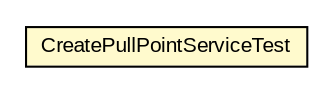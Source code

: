 #!/usr/local/bin/dot
#
# Class diagram 
# Generated by UMLGraph version R5_6-24-gf6e263 (http://www.umlgraph.org/)
#

digraph G {
	edge [fontname="arial",fontsize=10,labelfontname="arial",labelfontsize=10];
	node [fontname="arial",fontsize=10,shape=plaintext];
	nodesep=0.25;
	ranksep=0.5;
	// org.oasis_open.docs.wsn.client.CreatePullPointServiceTest
	c1204 [label=<<table title="org.oasis_open.docs.wsn.client.CreatePullPointServiceTest" border="0" cellborder="1" cellspacing="0" cellpadding="2" port="p" bgcolor="lemonChiffon" href="./CreatePullPointServiceTest.html">
		<tr><td><table border="0" cellspacing="0" cellpadding="1">
<tr><td align="center" balign="center"> CreatePullPointServiceTest </td></tr>
		</table></td></tr>
		</table>>, URL="./CreatePullPointServiceTest.html", fontname="arial", fontcolor="black", fontsize=10.0];
}

